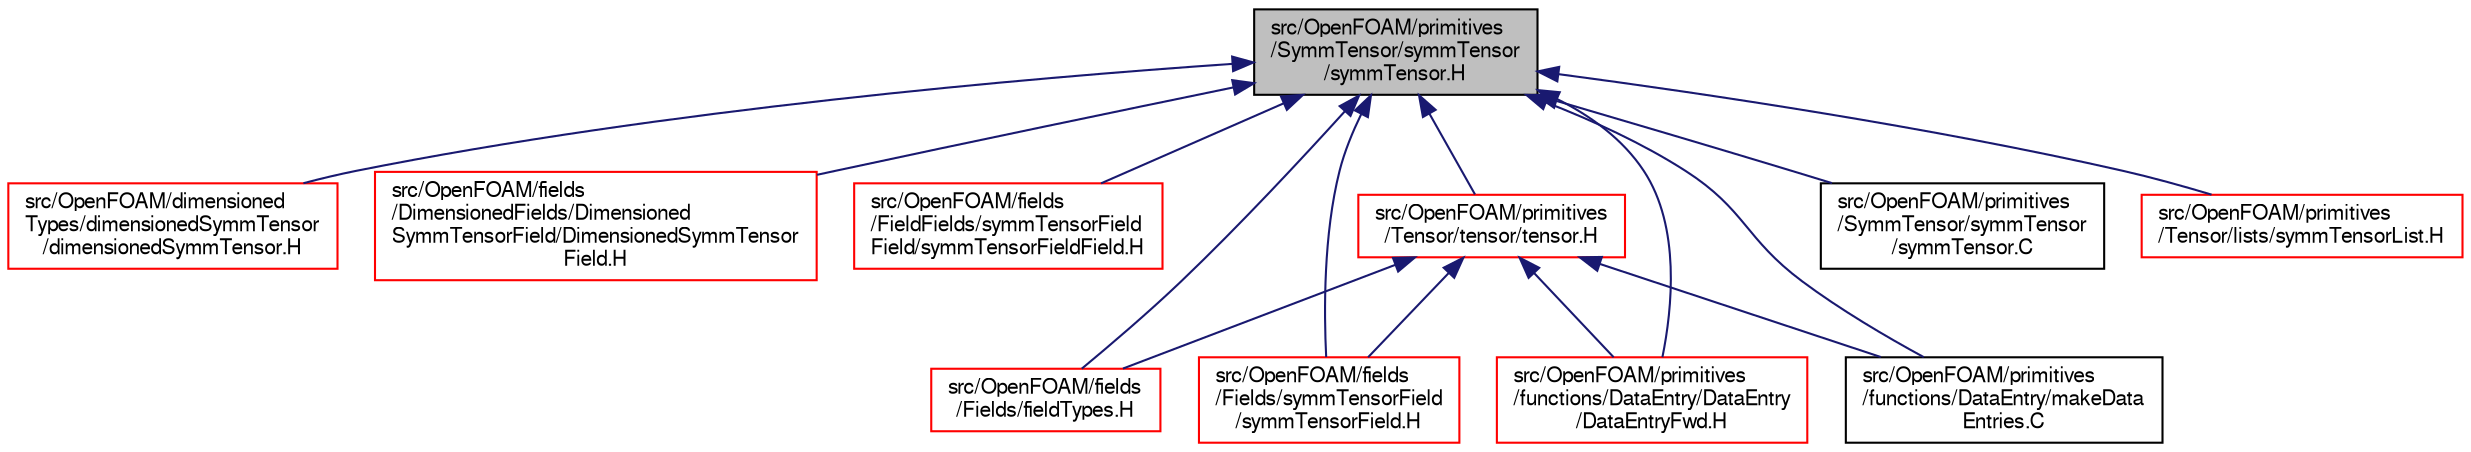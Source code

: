 digraph "src/OpenFOAM/primitives/SymmTensor/symmTensor/symmTensor.H"
{
  bgcolor="transparent";
  edge [fontname="FreeSans",fontsize="10",labelfontname="FreeSans",labelfontsize="10"];
  node [fontname="FreeSans",fontsize="10",shape=record];
  Node51 [label="src/OpenFOAM/primitives\l/SymmTensor/symmTensor\l/symmTensor.H",height=0.2,width=0.4,color="black", fillcolor="grey75", style="filled", fontcolor="black"];
  Node51 -> Node52 [dir="back",color="midnightblue",fontsize="10",style="solid",fontname="FreeSans"];
  Node52 [label="src/OpenFOAM/dimensioned\lTypes/dimensionedSymmTensor\l/dimensionedSymmTensor.H",height=0.2,width=0.4,color="red",URL="$a09362.html"];
  Node51 -> Node1771 [dir="back",color="midnightblue",fontsize="10",style="solid",fontname="FreeSans"];
  Node1771 [label="src/OpenFOAM/fields\l/DimensionedFields/Dimensioned\lSymmTensorField/DimensionedSymmTensor\lField.H",height=0.2,width=0.4,color="red",URL="$a09461.html",tooltip="SymmTensor specific part of the implementation of DimensionedField. "];
  Node51 -> Node1776 [dir="back",color="midnightblue",fontsize="10",style="solid",fontname="FreeSans"];
  Node1776 [label="src/OpenFOAM/fields\l/FieldFields/symmTensorField\lField/symmTensorFieldField.H",height=0.2,width=0.4,color="red",URL="$a09515.html",tooltip="Specialisation of FieldField<T> for symmTensor. "];
  Node51 -> Node1788 [dir="back",color="midnightblue",fontsize="10",style="solid",fontname="FreeSans"];
  Node1788 [label="src/OpenFOAM/fields\l/Fields/fieldTypes.H",height=0.2,width=0.4,color="red",URL="$a09608.html",tooltip="Include the header files for all the primitive types that Fields are instantiated for..."];
  Node51 -> Node4341 [dir="back",color="midnightblue",fontsize="10",style="solid",fontname="FreeSans"];
  Node4341 [label="src/OpenFOAM/fields\l/Fields/symmTensorField\l/symmTensorField.H",height=0.2,width=0.4,color="red",URL="$a09692.html"];
  Node51 -> Node4428 [dir="back",color="midnightblue",fontsize="10",style="solid",fontname="FreeSans"];
  Node4428 [label="src/OpenFOAM/primitives\l/functions/DataEntry/DataEntry\l/DataEntryFwd.H",height=0.2,width=0.4,color="red",URL="$a12245.html"];
  Node51 -> Node4432 [dir="back",color="midnightblue",fontsize="10",style="solid",fontname="FreeSans"];
  Node4432 [label="src/OpenFOAM/primitives\l/functions/DataEntry/makeData\lEntries.C",height=0.2,width=0.4,color="black",URL="$a12254.html"];
  Node51 -> Node4433 [dir="back",color="midnightblue",fontsize="10",style="solid",fontname="FreeSans"];
  Node4433 [label="src/OpenFOAM/primitives\l/SymmTensor/symmTensor\l/symmTensor.C",height=0.2,width=0.4,color="black",URL="$a12704.html"];
  Node51 -> Node4434 [dir="back",color="midnightblue",fontsize="10",style="solid",fontname="FreeSans"];
  Node4434 [label="src/OpenFOAM/primitives\l/Tensor/lists/symmTensorList.H",height=0.2,width=0.4,color="red",URL="$a12743.html"];
  Node51 -> Node4436 [dir="back",color="midnightblue",fontsize="10",style="solid",fontname="FreeSans"];
  Node4436 [label="src/OpenFOAM/primitives\l/Tensor/tensor/tensor.H",height=0.2,width=0.4,color="red",URL="$a12755.html"];
  Node4436 -> Node1788 [dir="back",color="midnightblue",fontsize="10",style="solid",fontname="FreeSans"];
  Node4436 -> Node4341 [dir="back",color="midnightblue",fontsize="10",style="solid",fontname="FreeSans"];
  Node4436 -> Node4428 [dir="back",color="midnightblue",fontsize="10",style="solid",fontname="FreeSans"];
  Node4436 -> Node4432 [dir="back",color="midnightblue",fontsize="10",style="solid",fontname="FreeSans"];
}
